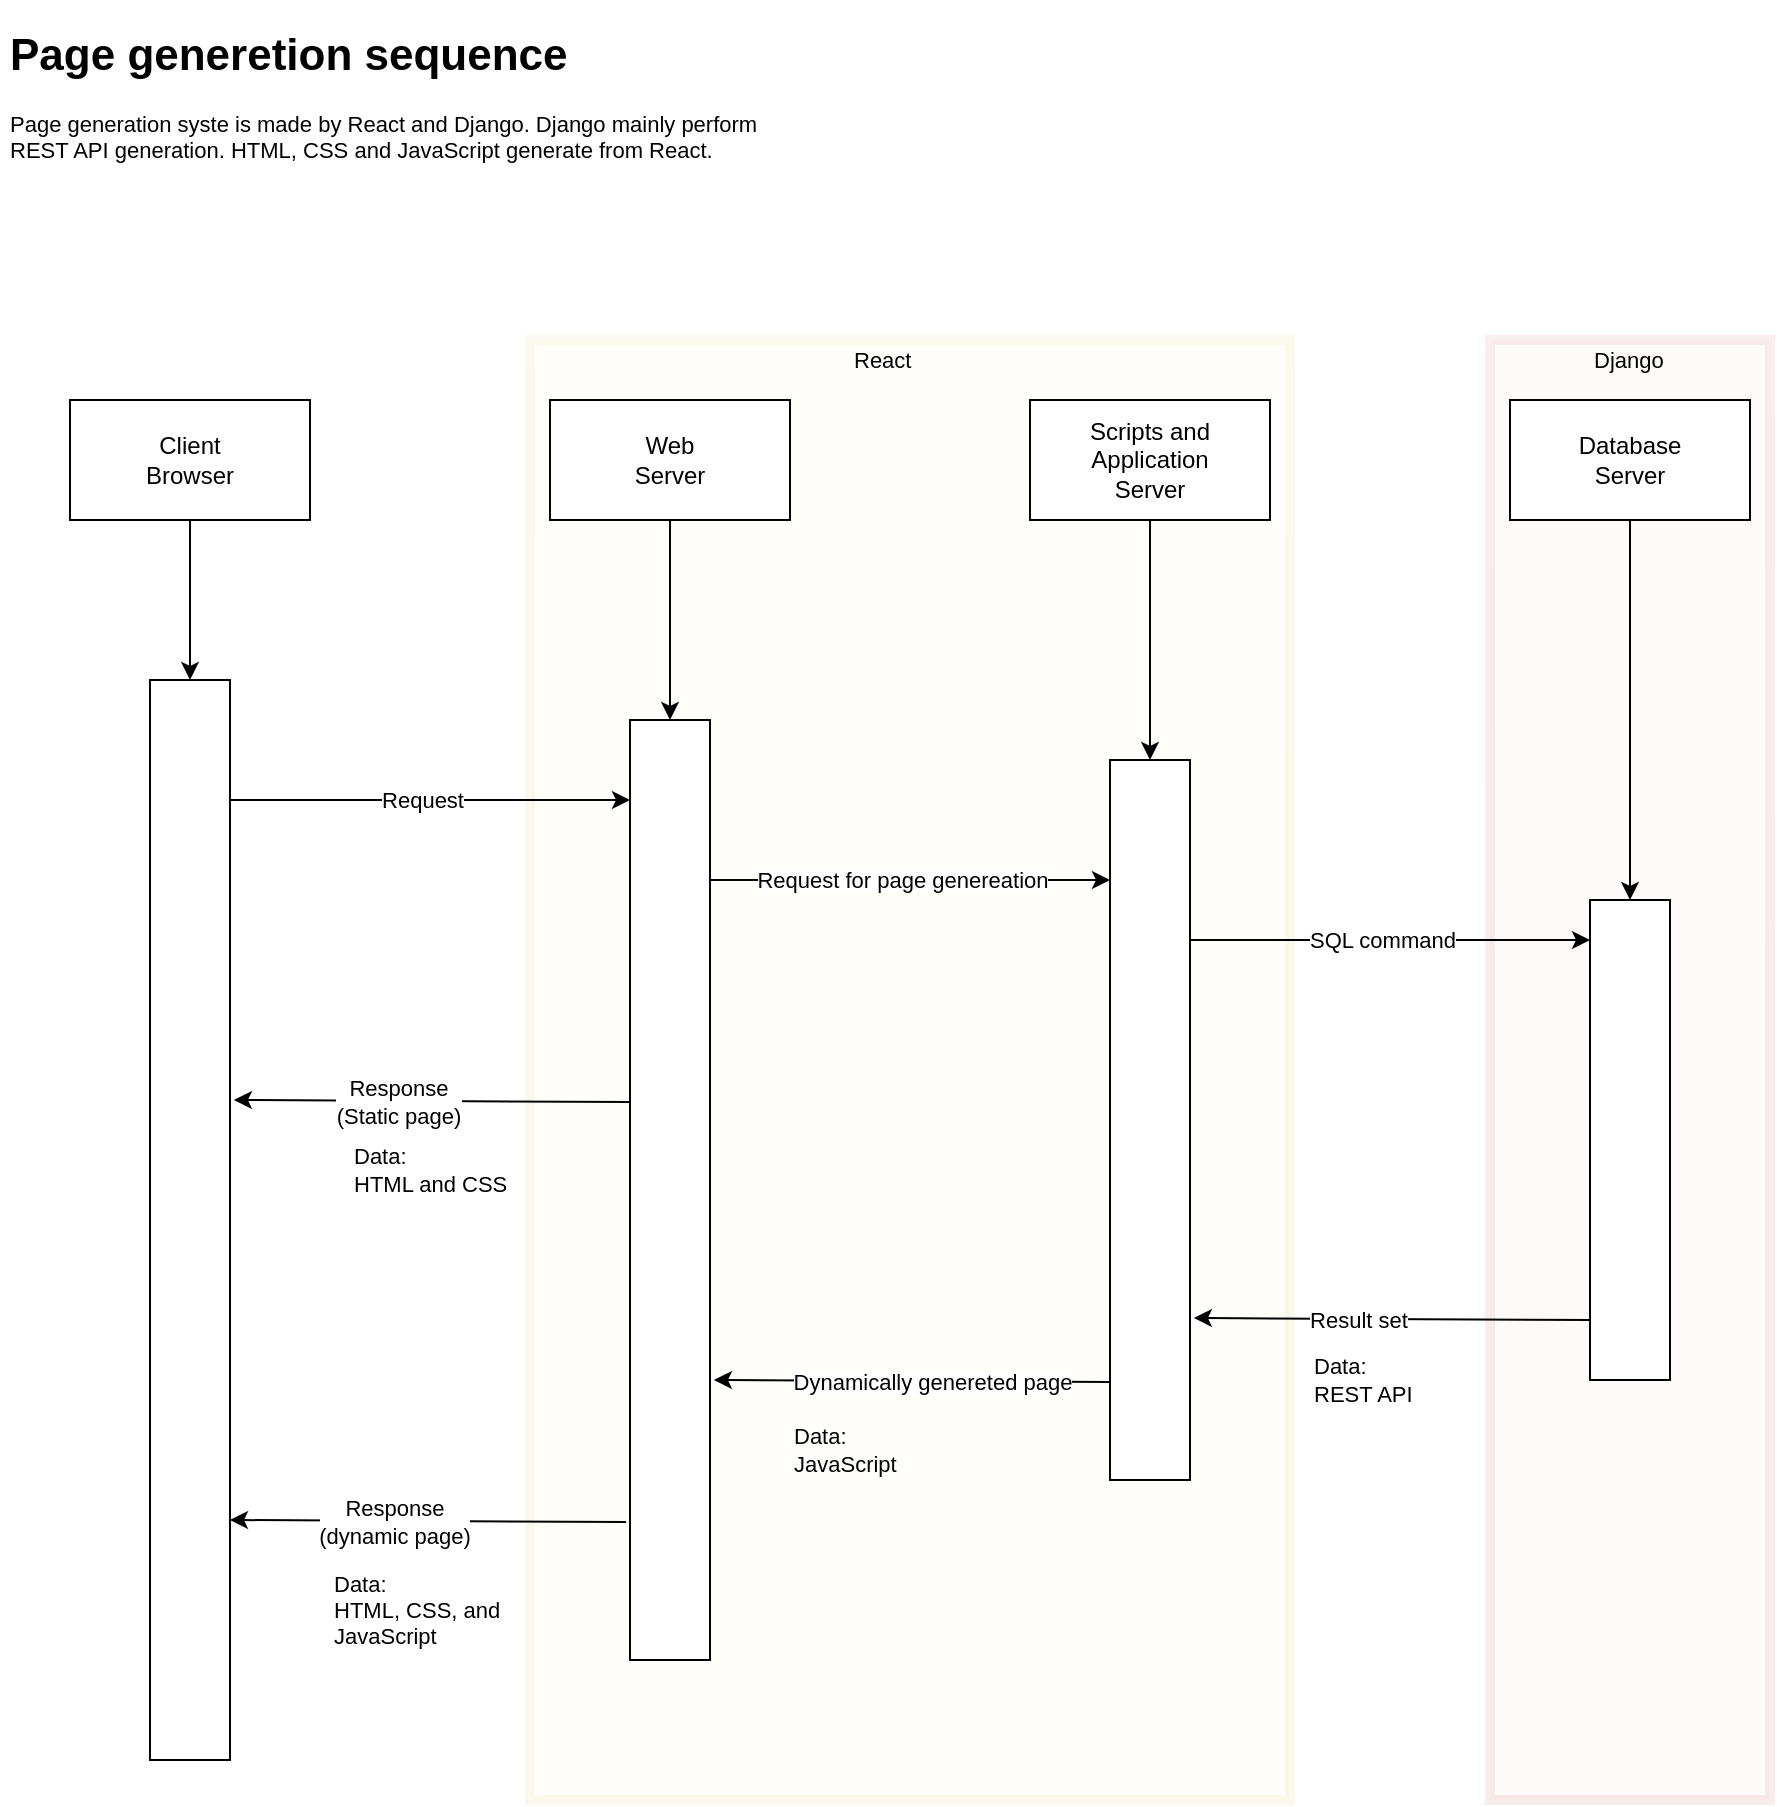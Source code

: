 <mxfile>
    <diagram id="PboPRuQIZMq3OspQN4K0" name="Page-generation">
        <mxGraphModel dx="1215" dy="1879" grid="1" gridSize="10" guides="1" tooltips="1" connect="1" arrows="1" fold="1" page="1" pageScale="1" pageWidth="827" pageHeight="1169" math="0" shadow="0">
            <root>
                <mxCell id="0"/>
                <mxCell id="1" parent="0"/>
                <mxCell id="39" value="" style="rounded=0;whiteSpace=wrap;html=1;fontFamily=Helvetica;fontSize=11;opacity=10;strokeWidth=5;fillColor=#f8cecc;strokeColor=#b85450;glass=1;" vertex="1" parent="1">
                    <mxGeometry x="770" y="50" width="140" height="730" as="geometry"/>
                </mxCell>
                <mxCell id="38" value="" style="rounded=0;whiteSpace=wrap;html=1;fontFamily=Helvetica;fontSize=11;opacity=10;strokeWidth=5;fillColor=#fff2cc;strokeColor=#d6b656;glass=1;" vertex="1" parent="1">
                    <mxGeometry x="290" y="50" width="380" height="730" as="geometry"/>
                </mxCell>
                <mxCell id="4" value="" style="edgeStyle=none;html=1;" parent="1" source="2" target="3" edge="1">
                    <mxGeometry relative="1" as="geometry"/>
                </mxCell>
                <mxCell id="2" value="Client&lt;br&gt;Browser" style="rounded=0;whiteSpace=wrap;html=1;" parent="1" vertex="1">
                    <mxGeometry x="60" y="80" width="120" height="60" as="geometry"/>
                </mxCell>
                <mxCell id="9" style="edgeStyle=none;html=1;entryX=0.5;entryY=0;entryDx=0;entryDy=0;" parent="1" source="7" target="8" edge="1">
                    <mxGeometry relative="1" as="geometry"/>
                </mxCell>
                <mxCell id="7" value="Web&lt;br&gt;Server" style="rounded=0;whiteSpace=wrap;html=1;" parent="1" vertex="1">
                    <mxGeometry x="300" y="80" width="120" height="60" as="geometry"/>
                </mxCell>
                <mxCell id="8" value="" style="whiteSpace=wrap;html=1;rounded=0;" parent="1" vertex="1">
                    <mxGeometry x="340" y="240" width="40" height="470" as="geometry"/>
                </mxCell>
                <mxCell id="14" style="edgeStyle=none;html=1;entryX=0.5;entryY=0;entryDx=0;entryDy=0;" parent="1" source="12" target="13" edge="1">
                    <mxGeometry relative="1" as="geometry"/>
                </mxCell>
                <mxCell id="12" value="Scripts and Application&lt;br&gt;Server" style="rounded=0;whiteSpace=wrap;html=1;" parent="1" vertex="1">
                    <mxGeometry x="540" y="80" width="120" height="60" as="geometry"/>
                </mxCell>
                <mxCell id="13" value="" style="whiteSpace=wrap;html=1;rounded=0;" parent="1" vertex="1">
                    <mxGeometry x="580" y="260" width="40" height="360" as="geometry"/>
                </mxCell>
                <mxCell id="15" value="r" style="endArrow=classic;html=1;" parent="1" edge="1">
                    <mxGeometry width="50" height="50" relative="1" as="geometry">
                        <mxPoint x="380" y="320" as="sourcePoint"/>
                        <mxPoint x="580" y="320" as="targetPoint"/>
                    </mxGeometry>
                </mxCell>
                <mxCell id="16" value="Request for page genereation" style="edgeLabel;html=1;align=center;verticalAlign=middle;resizable=0;points=[];" parent="15" vertex="1" connectable="0">
                    <mxGeometry x="-0.202" relative="1" as="geometry">
                        <mxPoint x="16" as="offset"/>
                    </mxGeometry>
                </mxCell>
                <mxCell id="19" style="edgeStyle=none;html=1;entryX=0.5;entryY=0;entryDx=0;entryDy=0;" parent="1" source="17" target="18" edge="1">
                    <mxGeometry relative="1" as="geometry"/>
                </mxCell>
                <mxCell id="17" value="Database&lt;br&gt;Server" style="rounded=0;whiteSpace=wrap;html=1;" parent="1" vertex="1">
                    <mxGeometry x="780" y="80" width="120" height="60" as="geometry"/>
                </mxCell>
                <mxCell id="18" value="" style="whiteSpace=wrap;html=1;rounded=0;" parent="1" vertex="1">
                    <mxGeometry x="820" y="330" width="40" height="240" as="geometry"/>
                </mxCell>
                <mxCell id="25" value="" style="endArrow=classic;html=1;entryX=1.049;entryY=0.775;entryDx=0;entryDy=0;entryPerimeter=0;exitX=1.049;exitY=0.775;exitDx=0;exitDy=0;exitPerimeter=0;" edge="1" parent="1" target="13">
                    <mxGeometry width="50" height="50" relative="1" as="geometry">
                        <mxPoint x="820" y="540" as="sourcePoint"/>
                        <mxPoint x="650" y="540" as="targetPoint"/>
                    </mxGeometry>
                </mxCell>
                <mxCell id="26" value="Result set" style="edgeLabel;html=1;align=center;verticalAlign=middle;resizable=0;points=[];" vertex="1" connectable="0" parent="25">
                    <mxGeometry x="0.176" relative="1" as="geometry">
                        <mxPoint as="offset"/>
                    </mxGeometry>
                </mxCell>
                <mxCell id="21" value="r" style="endArrow=classic;html=1;" parent="1" edge="1">
                    <mxGeometry width="50" height="50" relative="1" as="geometry">
                        <mxPoint x="620" y="350" as="sourcePoint"/>
                        <mxPoint x="820" y="350" as="targetPoint"/>
                    </mxGeometry>
                </mxCell>
                <mxCell id="22" value="SQL command" style="edgeLabel;html=1;align=center;verticalAlign=middle;resizable=0;points=[];" parent="21" vertex="1" connectable="0">
                    <mxGeometry x="-0.202" relative="1" as="geometry">
                        <mxPoint x="16" as="offset"/>
                    </mxGeometry>
                </mxCell>
                <mxCell id="27" value="" style="endArrow=classic;html=1;entryX=1.049;entryY=0.775;entryDx=0;entryDy=0;entryPerimeter=0;exitX=1.049;exitY=0.775;exitDx=0;exitDy=0;exitPerimeter=0;" edge="1" parent="1">
                    <mxGeometry width="50" height="50" relative="1" as="geometry">
                        <mxPoint x="580" y="571" as="sourcePoint"/>
                        <mxPoint x="381.96" y="570" as="targetPoint"/>
                    </mxGeometry>
                </mxCell>
                <mxCell id="28" value="Dynamically genereted page" style="edgeLabel;html=1;align=center;verticalAlign=middle;resizable=0;points=[];" vertex="1" connectable="0" parent="27">
                    <mxGeometry x="0.176" relative="1" as="geometry">
                        <mxPoint x="27" as="offset"/>
                    </mxGeometry>
                </mxCell>
                <mxCell id="34" value="Data:&lt;br&gt;REST API" style="text;html=1;align=left;verticalAlign=middle;resizable=0;points=[];autosize=1;strokeColor=none;fillColor=none;fontSize=11;fontFamily=Helvetica;fontColor=default;" vertex="1" parent="1">
                    <mxGeometry x="680" y="555" width="60" height="30" as="geometry"/>
                </mxCell>
                <mxCell id="36" value="Data:&lt;br&gt;JavaScript" style="text;html=1;align=left;verticalAlign=middle;resizable=0;points=[];autosize=1;strokeColor=none;fillColor=none;fontSize=11;fontFamily=Helvetica;fontColor=default;" vertex="1" parent="1">
                    <mxGeometry x="420" y="590" width="70" height="30" as="geometry"/>
                </mxCell>
                <mxCell id="3" value="" style="whiteSpace=wrap;html=1;rounded=0;" parent="1" vertex="1">
                    <mxGeometry x="100" y="220" width="40" height="540" as="geometry"/>
                </mxCell>
                <mxCell id="10" value="" style="endArrow=classic;html=1;exitX=1.009;exitY=0.111;exitDx=0;exitDy=0;exitPerimeter=0;" parent="1" source="3" edge="1">
                    <mxGeometry width="50" height="50" relative="1" as="geometry">
                        <mxPoint x="120" y="300" as="sourcePoint"/>
                        <mxPoint x="340" y="280" as="targetPoint"/>
                    </mxGeometry>
                </mxCell>
                <mxCell id="11" value="Request" style="edgeLabel;html=1;align=center;verticalAlign=middle;resizable=0;points=[];" parent="10" vertex="1" connectable="0">
                    <mxGeometry x="-0.202" relative="1" as="geometry">
                        <mxPoint x="16" as="offset"/>
                    </mxGeometry>
                </mxCell>
                <mxCell id="29" value="" style="endArrow=classic;html=1;entryX=1.049;entryY=0.775;entryDx=0;entryDy=0;entryPerimeter=0;exitX=1.049;exitY=0.775;exitDx=0;exitDy=0;exitPerimeter=0;" edge="1" parent="1">
                    <mxGeometry width="50" height="50" relative="1" as="geometry">
                        <mxPoint x="340" y="431" as="sourcePoint"/>
                        <mxPoint x="141.96" y="430" as="targetPoint"/>
                    </mxGeometry>
                </mxCell>
                <mxCell id="30" value="Response&lt;br&gt;(Static page)" style="edgeLabel;html=1;align=center;verticalAlign=middle;resizable=0;points=[];" vertex="1" connectable="0" parent="29">
                    <mxGeometry x="0.176" relative="1" as="geometry">
                        <mxPoint as="offset"/>
                    </mxGeometry>
                </mxCell>
                <mxCell id="31" value="" style="endArrow=classic;html=1;entryX=1.049;entryY=0.775;entryDx=0;entryDy=0;entryPerimeter=0;exitX=1.049;exitY=0.775;exitDx=0;exitDy=0;exitPerimeter=0;" edge="1" parent="1">
                    <mxGeometry width="50" height="50" relative="1" as="geometry">
                        <mxPoint x="338.04" y="641" as="sourcePoint"/>
                        <mxPoint x="140.0" y="640" as="targetPoint"/>
                    </mxGeometry>
                </mxCell>
                <mxCell id="32" value="Response&lt;br&gt;(dynamic page)" style="edgeLabel;html=1;align=center;verticalAlign=middle;resizable=0;points=[];" vertex="1" connectable="0" parent="31">
                    <mxGeometry x="0.176" relative="1" as="geometry">
                        <mxPoint as="offset"/>
                    </mxGeometry>
                </mxCell>
                <mxCell id="35" value="Data:&lt;br&gt;HTML and CSS" style="text;html=1;align=left;verticalAlign=middle;resizable=0;points=[];autosize=1;strokeColor=none;fillColor=none;fontSize=11;fontFamily=Helvetica;fontColor=default;" vertex="1" parent="1">
                    <mxGeometry x="200" y="450" width="90" height="30" as="geometry"/>
                </mxCell>
                <mxCell id="40" value="Data:&lt;br&gt;HTML, CSS, and&lt;br&gt;JavaScript" style="text;html=1;align=left;verticalAlign=middle;resizable=0;points=[];autosize=1;strokeColor=none;fillColor=none;fontSize=11;fontFamily=Helvetica;fontColor=default;" vertex="1" parent="1">
                    <mxGeometry x="190" y="665" width="100" height="40" as="geometry"/>
                </mxCell>
                <mxCell id="41" value="React" style="text;html=1;align=left;verticalAlign=middle;resizable=0;points=[];autosize=1;strokeColor=none;fillColor=none;fontSize=11;fontFamily=Helvetica;fontColor=default;" vertex="1" parent="1">
                    <mxGeometry x="450" y="50" width="40" height="20" as="geometry"/>
                </mxCell>
                <mxCell id="42" value="Django" style="text;html=1;align=left;verticalAlign=middle;resizable=0;points=[];autosize=1;strokeColor=none;fillColor=none;fontSize=11;fontFamily=Helvetica;fontColor=default;" vertex="1" parent="1">
                    <mxGeometry x="820" y="50" width="50" height="20" as="geometry"/>
                </mxCell>
                <mxCell id="43" value="&lt;h1&gt;Page generetion sequence&lt;/h1&gt;&lt;p&gt;Page generation syste is made by React and Django. Django mainly perform REST API generation. HTML, CSS and JavaScript generate from React.&amp;nbsp;&lt;/p&gt;" style="text;html=1;strokeColor=none;fillColor=none;spacing=5;spacingTop=-20;whiteSpace=wrap;overflow=hidden;rounded=0;glass=1;fontFamily=Helvetica;fontSize=11;fontColor=default;opacity=10;" vertex="1" parent="1">
                    <mxGeometry x="25" y="-110" width="395" height="120" as="geometry"/>
                </mxCell>
            </root>
        </mxGraphModel>
    </diagram>
</mxfile>